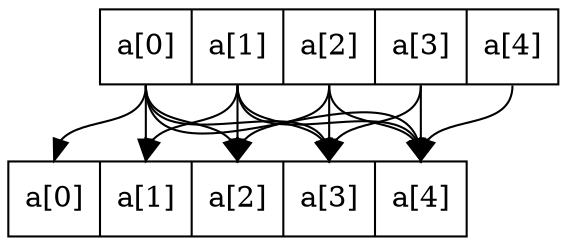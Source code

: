 digraph G {
        node [shape=record];
        edge [label="",splines=line];

        in[label="<p0> a[0] | <p1> a[1] | <p2> a[2] | <p3> a[3] | <p4> a[4]"];
        out[label="<p0> a[0] | <p1> a[1] | <p2> a[2] | <p3> a[3] | <p4> a[4]"];
        in:p0 -> out:p0;
        in:p0 -> out:p1;
        in:p0 -> out:p2;
        in:p0 -> out:p3;
        in:p0 -> out:p4;
        in:p1 -> out:p1;
        in:p1 -> out:p2;
        in:p1 -> out:p3;
        in:p1 -> out:p4;
        in:p2 -> out:p2;
        in:p2 -> out:p3;
        in:p2 -> out:p4;
        in:p3 -> out:p3;
        in:p3 -> out:p4;
        in:p4 -> out:p4;
}

